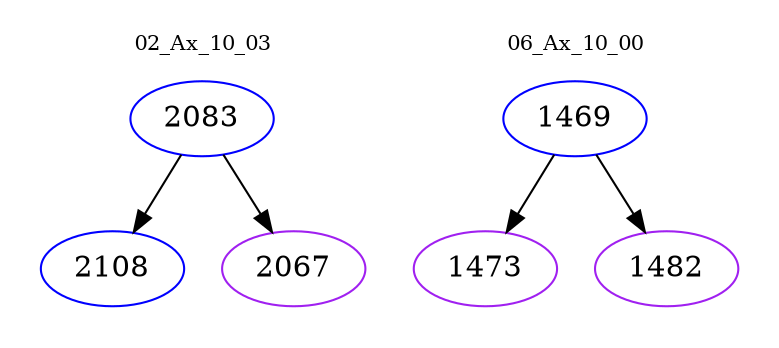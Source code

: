 digraph{
subgraph cluster_0 {
color = white
label = "02_Ax_10_03";
fontsize=10;
T0_2083 [label="2083", color="blue"]
T0_2083 -> T0_2108 [color="black"]
T0_2108 [label="2108", color="blue"]
T0_2083 -> T0_2067 [color="black"]
T0_2067 [label="2067", color="purple"]
}
subgraph cluster_1 {
color = white
label = "06_Ax_10_00";
fontsize=10;
T1_1469 [label="1469", color="blue"]
T1_1469 -> T1_1473 [color="black"]
T1_1473 [label="1473", color="purple"]
T1_1469 -> T1_1482 [color="black"]
T1_1482 [label="1482", color="purple"]
}
}
